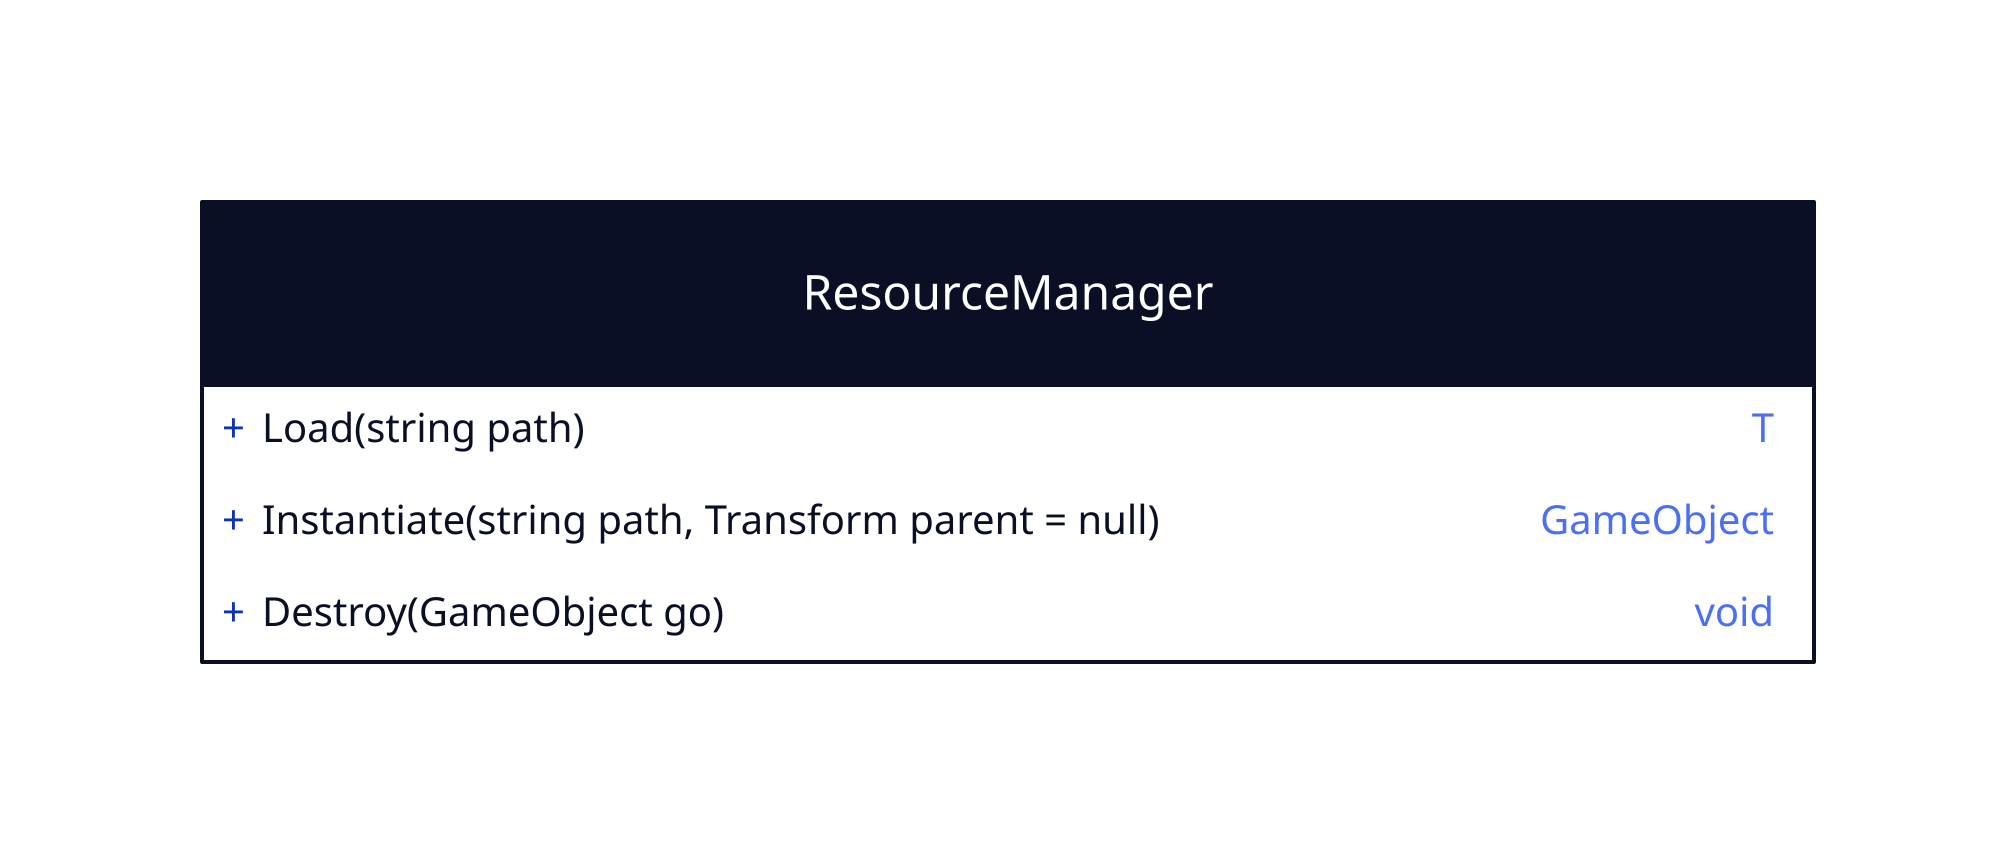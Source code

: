 ResourceManager: {
  shape: class

  Load(string path): T
  Instantiate(string path, Transform parent = null): GameObject
  Destroy(GameObject go)
}
